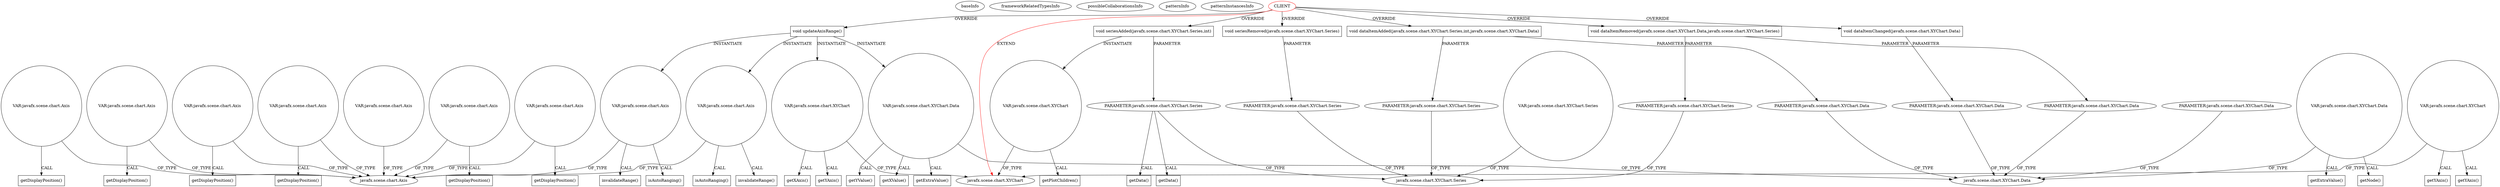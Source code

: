 digraph {
baseInfo[graphId=4350,category="pattern",isAnonymous=false,possibleRelation=false]
frameworkRelatedTypesInfo[0="javafx.scene.chart.XYChart"]
possibleCollaborationsInfo[]
patternInfo[frequency=2.0,patternRootClient=0]
patternInstancesInfo[0="LichuanLu-ShunUI-FX~/LichuanLu-ShunUI-FX/ShunUI-FX-master/src/view/chart/StackedBarChart.java~StackedBarChart~811",1="TomaszKorecki-InvestorAssistant~/TomaszKorecki-InvestorAssistant/InvestorAssistant-master/Investor's assistant/src/investor/charts/CandleChart.java~CandleStickChart~1473"]
174[label="javafx.scene.chart.Axis",vertexType="FRAMEWORK_CLASS_TYPE",isFrameworkType=false]
301[label="VAR:javafx.scene.chart.Axis",vertexType="VARIABLE_EXPRESION",isFrameworkType=false,shape=circle]
270[label="VAR:javafx.scene.chart.Axis",vertexType="VARIABLE_EXPRESION",isFrameworkType=false,shape=circle]
256[label="VAR:javafx.scene.chart.Axis",vertexType="VARIABLE_EXPRESION",isFrameworkType=false,shape=circle]
263[label="VAR:javafx.scene.chart.Axis",vertexType="VARIABLE_EXPRESION",isFrameworkType=false,shape=circle]
296[label="VAR:javafx.scene.chart.Axis",vertexType="VARIABLE_EXPRESION",isFrameworkType=false,shape=circle]
189[label="VAR:javafx.scene.chart.Axis",vertexType="VARIABLE_EXPRESION",isFrameworkType=false,shape=circle]
542[label="VAR:javafx.scene.chart.Axis",vertexType="VARIABLE_EXPRESION",isFrameworkType=false,shape=circle]
302[label="getDisplayPosition()",vertexType="INSIDE_CALL",isFrameworkType=false,shape=box]
297[label="getDisplayPosition()",vertexType="INSIDE_CALL",isFrameworkType=false,shape=box]
257[label="getDisplayPosition()",vertexType="INSIDE_CALL",isFrameworkType=false,shape=box]
264[label="getDisplayPosition()",vertexType="INSIDE_CALL",isFrameworkType=false,shape=box]
271[label="getDisplayPosition()",vertexType="INSIDE_CALL",isFrameworkType=false,shape=box]
166[label="void updateAxisRange()",vertexType="OVERRIDING_METHOD_DECLARATION",isFrameworkType=false,shape=box]
0[label="CLIENT",vertexType="ROOT_CLIENT_CLASS_DECLARATION",isFrameworkType=false,color=red]
12[label="void dataItemAdded(javafx.scene.chart.XYChart.Series,int,javafx.scene.chart.XYChart.Data)",vertexType="OVERRIDING_METHOD_DECLARATION",isFrameworkType=false,shape=box]
13[label="PARAMETER:javafx.scene.chart.XYChart.Series",vertexType="PARAMETER_DECLARATION",isFrameworkType=false]
77[label="void seriesAdded(javafx.scene.chart.XYChart.Series,int)",vertexType="OVERRIDING_METHOD_DECLARATION",isFrameworkType=false,shape=box]
78[label="PARAMETER:javafx.scene.chart.XYChart.Series",vertexType="PARAMETER_DECLARATION",isFrameworkType=false]
81[label="getData()",vertexType="INSIDE_CALL",isFrameworkType=false,shape=box]
83[label="getData()",vertexType="INSIDE_CALL",isFrameworkType=false,shape=box]
29[label="void dataItemRemoved(javafx.scene.chart.XYChart.Data,javafx.scene.chart.XYChart.Series)",vertexType="OVERRIDING_METHOD_DECLARATION",isFrameworkType=false,shape=box]
32[label="PARAMETER:javafx.scene.chart.XYChart.Series",vertexType="PARAMETER_DECLARATION",isFrameworkType=false]
30[label="PARAMETER:javafx.scene.chart.XYChart.Data",vertexType="PARAMETER_DECLARATION",isFrameworkType=false]
15[label="PARAMETER:javafx.scene.chart.XYChart.Data",vertexType="PARAMETER_DECLARATION",isFrameworkType=false]
14[label="javafx.scene.chart.XYChart.Series",vertexType="FRAMEWORK_CLASS_TYPE",isFrameworkType=false]
108[label="PARAMETER:javafx.scene.chart.XYChart.Series",vertexType="PARAMETER_DECLARATION",isFrameworkType=false]
92[label="VAR:javafx.scene.chart.XYChart",vertexType="VARIABLE_EXPRESION",isFrameworkType=false,shape=circle]
106[label="getPlotChildren()",vertexType="INSIDE_CALL",isFrameworkType=false,shape=box]
167[label="VAR:javafx.scene.chart.XYChart",vertexType="VARIABLE_EXPRESION",isFrameworkType=false,shape=circle]
171[label="getYAxis()",vertexType="INSIDE_CALL",isFrameworkType=false,shape=box]
340[label="VAR:javafx.scene.chart.XYChart.Series",vertexType="VARIABLE_EXPRESION",isFrameworkType=false,shape=circle]
55[label="void dataItemChanged(javafx.scene.chart.XYChart.Data)",vertexType="OVERRIDING_METHOD_DECLARATION",isFrameworkType=false,shape=box]
56[label="PARAMETER:javafx.scene.chart.XYChart.Data",vertexType="PARAMETER_DECLARATION",isFrameworkType=false]
184[label="VAR:javafx.scene.chart.XYChart.Data",vertexType="VARIABLE_EXPRESION",isFrameworkType=false,shape=circle]
203[label="getExtraValue()",vertexType="INSIDE_CALL",isFrameworkType=false,shape=box]
201[label="getYValue()",vertexType="INSIDE_CALL",isFrameworkType=false,shape=box]
185[label="getXValue()",vertexType="INSIDE_CALL",isFrameworkType=false,shape=box]
16[label="javafx.scene.chart.XYChart.Data",vertexType="FRAMEWORK_CLASS_TYPE",isFrameworkType=false]
525[label="PARAMETER:javafx.scene.chart.XYChart.Data",vertexType="PARAMETER_DECLARATION",isFrameworkType=false]
244[label="VAR:javafx.scene.chart.XYChart.Data",vertexType="VARIABLE_EXPRESION",isFrameworkType=false,shape=circle]
248[label="getExtraValue()",vertexType="INSIDE_CALL",isFrameworkType=false,shape=box]
245[label="getNode()",vertexType="INSIDE_CALL",isFrameworkType=false,shape=box]
190[label="isAutoRanging()",vertexType="INSIDE_CALL",isFrameworkType=false,shape=box]
107[label="void seriesRemoved(javafx.scene.chart.XYChart.Series)",vertexType="OVERRIDING_METHOD_DECLARATION",isFrameworkType=false,shape=box]
168[label="getXAxis()",vertexType="INSIDE_CALL",isFrameworkType=false,shape=box]
205[label="invalidateRange()",vertexType="INSIDE_CALL",isFrameworkType=false,shape=box]
172[label="VAR:javafx.scene.chart.Axis",vertexType="VARIABLE_EXPRESION",isFrameworkType=false,shape=circle]
173[label="isAutoRanging()",vertexType="INSIDE_CALL",isFrameworkType=false,shape=box]
188[label="invalidateRange()",vertexType="INSIDE_CALL",isFrameworkType=false,shape=box]
237[label="VAR:javafx.scene.chart.Axis",vertexType="VARIABLE_EXPRESION",isFrameworkType=false,shape=circle]
238[label="getDisplayPosition()",vertexType="INSIDE_CALL",isFrameworkType=false,shape=box]
1[label="javafx.scene.chart.XYChart",vertexType="FRAMEWORK_CLASS_TYPE",isFrameworkType=false]
213[label="VAR:javafx.scene.chart.XYChart",vertexType="VARIABLE_EXPRESION",isFrameworkType=false,shape=circle]
260[label="getYAxis()",vertexType="INSIDE_CALL",isFrameworkType=false,shape=box]
300[label="getYAxis()",vertexType="INSIDE_CALL",isFrameworkType=false,shape=box]
189->190[label="CALL"]
92->106[label="CALL"]
244->248[label="CALL"]
296->297[label="CALL"]
166->184[label="INSTANTIATE"]
12->15[label="PARAMETER"]
525->16[label="OF_TYPE"]
107->108[label="PARAMETER"]
237->174[label="OF_TYPE"]
0->166[label="OVERRIDE"]
213->260[label="CALL"]
77->78[label="PARAMETER"]
32->14[label="OF_TYPE"]
237->238[label="CALL"]
15->16[label="OF_TYPE"]
184->201[label="CALL"]
301->302[label="CALL"]
30->16[label="OF_TYPE"]
184->16[label="OF_TYPE"]
166->172[label="INSTANTIATE"]
12->13[label="PARAMETER"]
108->14[label="OF_TYPE"]
78->14[label="OF_TYPE"]
263->174[label="OF_TYPE"]
0->77[label="OVERRIDE"]
184->203[label="CALL"]
78->81[label="CALL"]
56->16[label="OF_TYPE"]
0->107[label="OVERRIDE"]
172->174[label="OF_TYPE"]
172->188[label="CALL"]
244->245[label="CALL"]
301->174[label="OF_TYPE"]
244->16[label="OF_TYPE"]
78->83[label="CALL"]
172->173[label="CALL"]
213->1[label="OF_TYPE"]
256->174[label="OF_TYPE"]
296->174[label="OF_TYPE"]
184->185[label="CALL"]
29->32[label="PARAMETER"]
263->264[label="CALL"]
0->12[label="OVERRIDE"]
0->29[label="OVERRIDE"]
55->56[label="PARAMETER"]
167->171[label="CALL"]
77->92[label="INSTANTIATE"]
167->168[label="CALL"]
166->167[label="INSTANTIATE"]
189->205[label="CALL"]
213->300[label="CALL"]
0->55[label="OVERRIDE"]
92->1[label="OF_TYPE"]
167->1[label="OF_TYPE"]
542->174[label="OF_TYPE"]
13->14[label="OF_TYPE"]
340->14[label="OF_TYPE"]
256->257[label="CALL"]
189->174[label="OF_TYPE"]
0->1[label="EXTEND",color=red]
270->271[label="CALL"]
29->30[label="PARAMETER"]
270->174[label="OF_TYPE"]
166->189[label="INSTANTIATE"]
}
